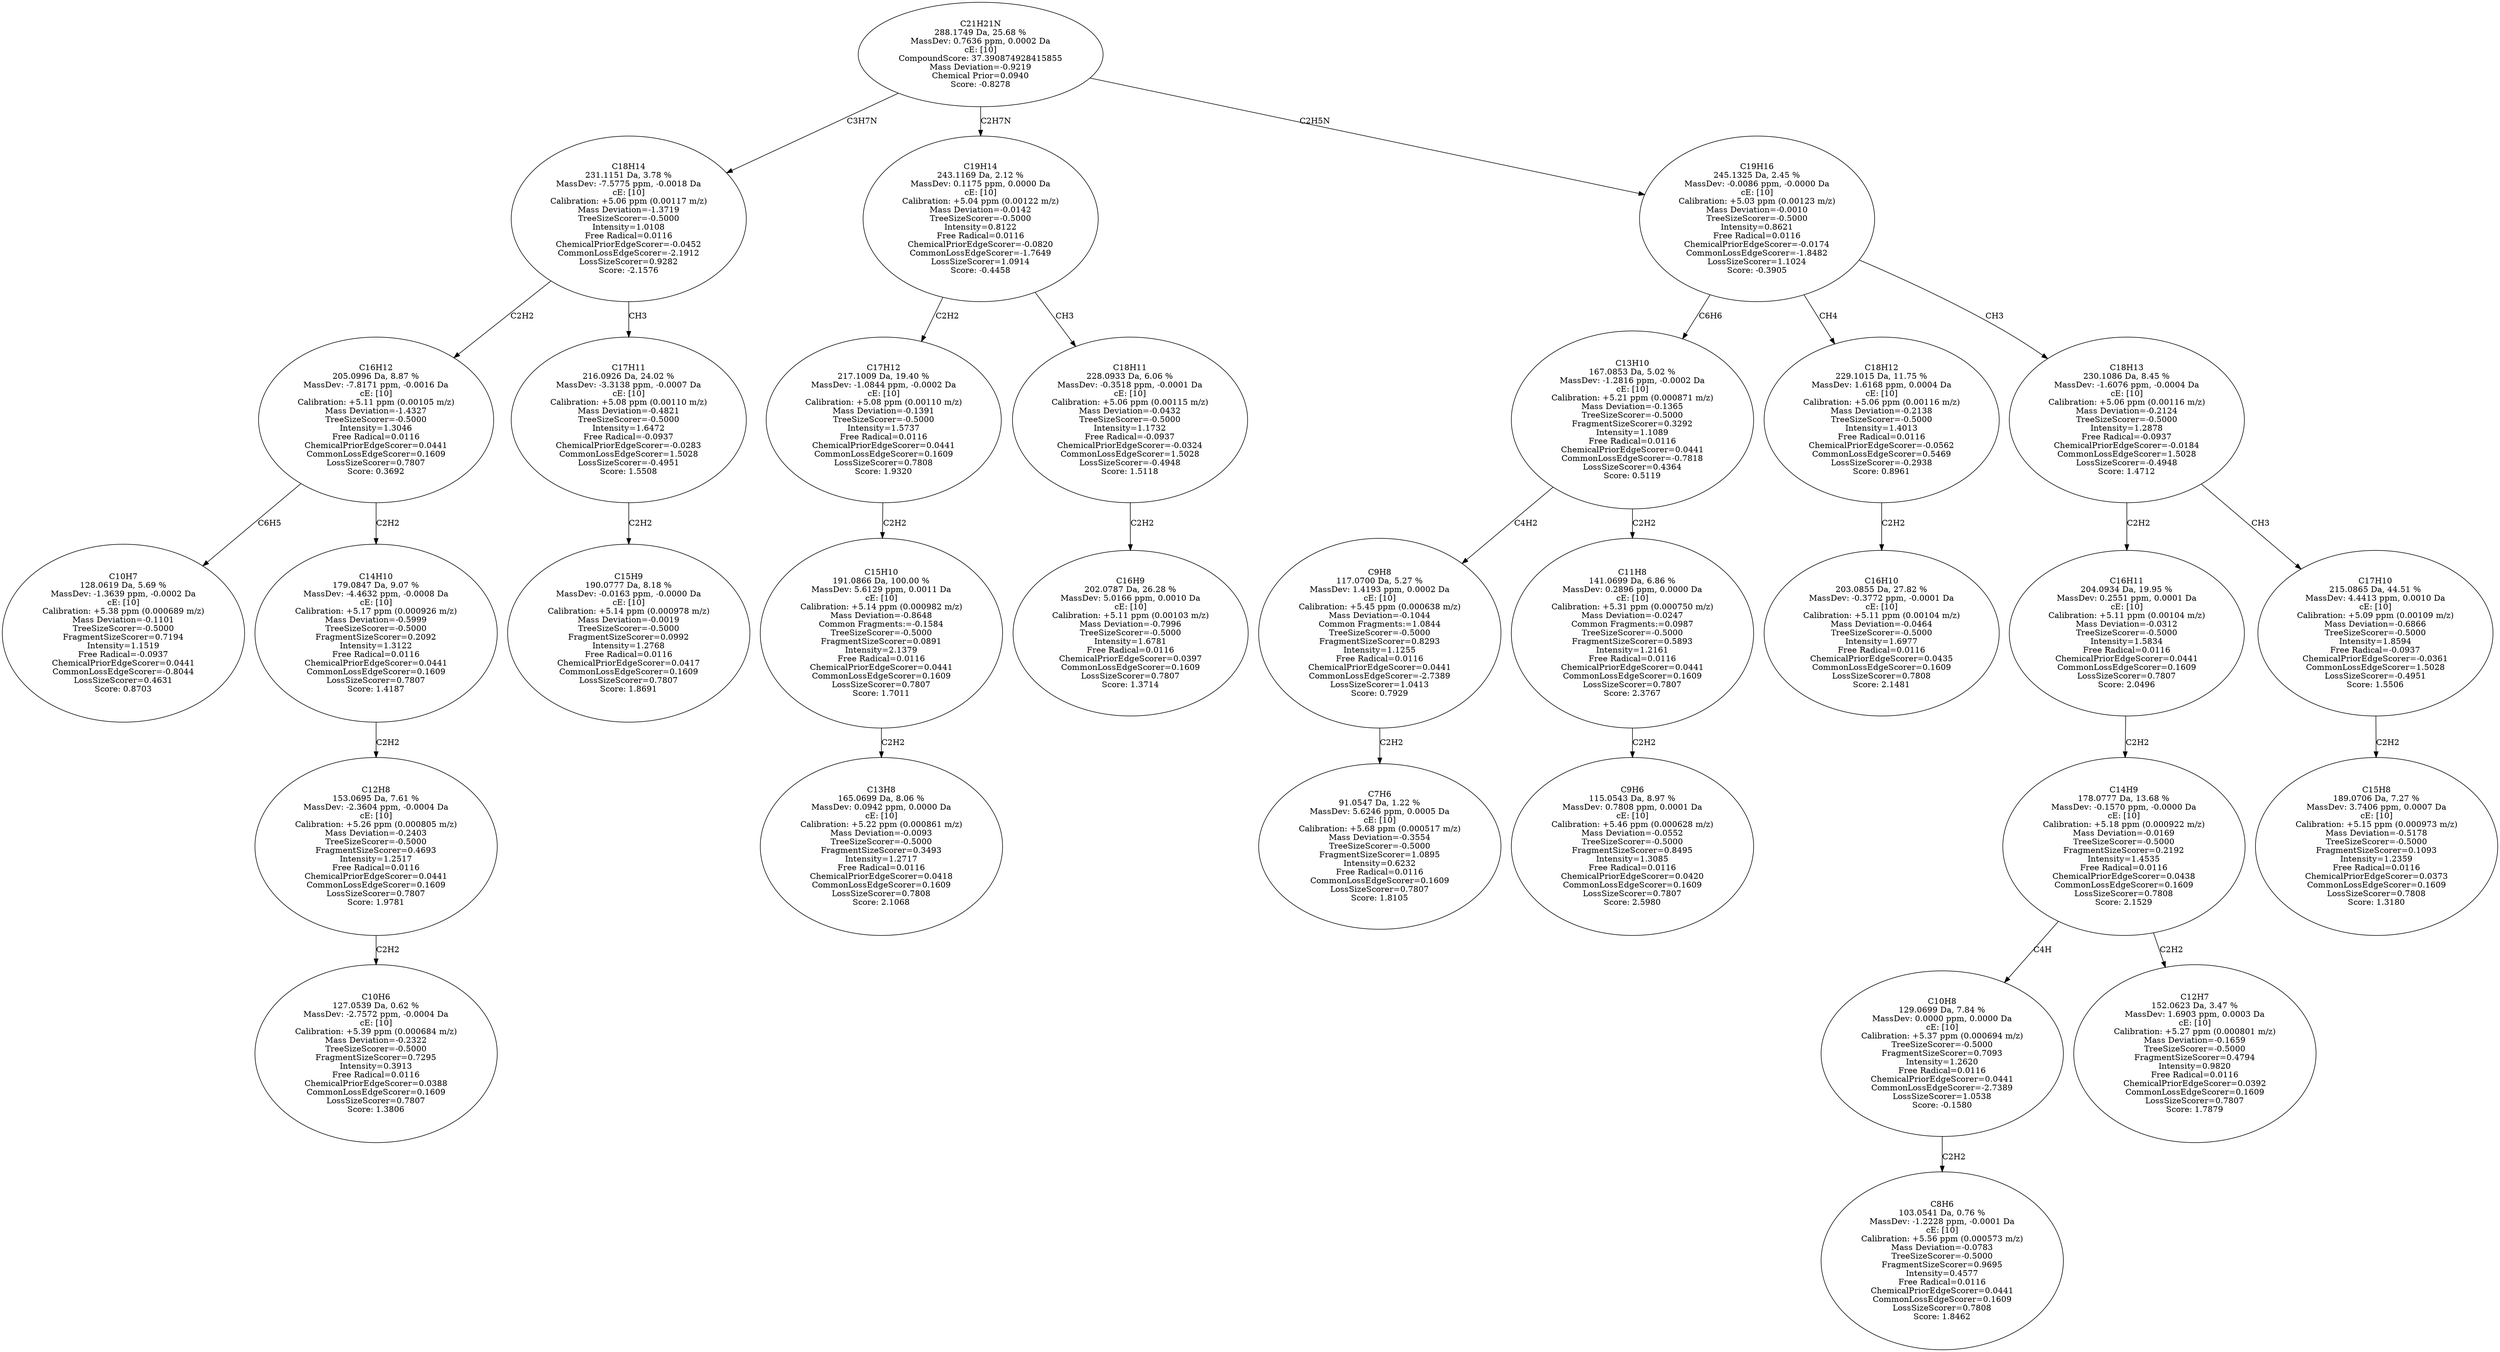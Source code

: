 strict digraph {
v1 [label="C10H7\n128.0619 Da, 5.69 %\nMassDev: -1.3639 ppm, -0.0002 Da\ncE: [10]\nCalibration: +5.38 ppm (0.000689 m/z)\nMass Deviation=-0.1101\nTreeSizeScorer=-0.5000\nFragmentSizeScorer=0.7194\nIntensity=1.1519\nFree Radical=-0.0937\nChemicalPriorEdgeScorer=0.0441\nCommonLossEdgeScorer=-0.8044\nLossSizeScorer=0.4631\nScore: 0.8703"];
v2 [label="C10H6\n127.0539 Da, 0.62 %\nMassDev: -2.7572 ppm, -0.0004 Da\ncE: [10]\nCalibration: +5.39 ppm (0.000684 m/z)\nMass Deviation=-0.2322\nTreeSizeScorer=-0.5000\nFragmentSizeScorer=0.7295\nIntensity=0.3913\nFree Radical=0.0116\nChemicalPriorEdgeScorer=0.0388\nCommonLossEdgeScorer=0.1609\nLossSizeScorer=0.7807\nScore: 1.3806"];
v3 [label="C12H8\n153.0695 Da, 7.61 %\nMassDev: -2.3604 ppm, -0.0004 Da\ncE: [10]\nCalibration: +5.26 ppm (0.000805 m/z)\nMass Deviation=-0.2403\nTreeSizeScorer=-0.5000\nFragmentSizeScorer=0.4693\nIntensity=1.2517\nFree Radical=0.0116\nChemicalPriorEdgeScorer=0.0441\nCommonLossEdgeScorer=0.1609\nLossSizeScorer=0.7807\nScore: 1.9781"];
v4 [label="C14H10\n179.0847 Da, 9.07 %\nMassDev: -4.4632 ppm, -0.0008 Da\ncE: [10]\nCalibration: +5.17 ppm (0.000926 m/z)\nMass Deviation=-0.5999\nTreeSizeScorer=-0.5000\nFragmentSizeScorer=0.2092\nIntensity=1.3122\nFree Radical=0.0116\nChemicalPriorEdgeScorer=0.0441\nCommonLossEdgeScorer=0.1609\nLossSizeScorer=0.7807\nScore: 1.4187"];
v5 [label="C16H12\n205.0996 Da, 8.87 %\nMassDev: -7.8171 ppm, -0.0016 Da\ncE: [10]\nCalibration: +5.11 ppm (0.00105 m/z)\nMass Deviation=-1.4327\nTreeSizeScorer=-0.5000\nIntensity=1.3046\nFree Radical=0.0116\nChemicalPriorEdgeScorer=0.0441\nCommonLossEdgeScorer=0.1609\nLossSizeScorer=0.7807\nScore: 0.3692"];
v6 [label="C15H9\n190.0777 Da, 8.18 %\nMassDev: -0.0163 ppm, -0.0000 Da\ncE: [10]\nCalibration: +5.14 ppm (0.000978 m/z)\nMass Deviation=-0.0019\nTreeSizeScorer=-0.5000\nFragmentSizeScorer=0.0992\nIntensity=1.2768\nFree Radical=0.0116\nChemicalPriorEdgeScorer=0.0417\nCommonLossEdgeScorer=0.1609\nLossSizeScorer=0.7807\nScore: 1.8691"];
v7 [label="C17H11\n216.0926 Da, 24.02 %\nMassDev: -3.3138 ppm, -0.0007 Da\ncE: [10]\nCalibration: +5.08 ppm (0.00110 m/z)\nMass Deviation=-0.4821\nTreeSizeScorer=-0.5000\nIntensity=1.6472\nFree Radical=-0.0937\nChemicalPriorEdgeScorer=-0.0283\nCommonLossEdgeScorer=1.5028\nLossSizeScorer=-0.4951\nScore: 1.5508"];
v8 [label="C18H14\n231.1151 Da, 3.78 %\nMassDev: -7.5775 ppm, -0.0018 Da\ncE: [10]\nCalibration: +5.06 ppm (0.00117 m/z)\nMass Deviation=-1.3719\nTreeSizeScorer=-0.5000\nIntensity=1.0108\nFree Radical=0.0116\nChemicalPriorEdgeScorer=-0.0452\nCommonLossEdgeScorer=-2.1912\nLossSizeScorer=0.9282\nScore: -2.1576"];
v9 [label="C13H8\n165.0699 Da, 8.06 %\nMassDev: 0.0942 ppm, 0.0000 Da\ncE: [10]\nCalibration: +5.22 ppm (0.000861 m/z)\nMass Deviation=-0.0093\nTreeSizeScorer=-0.5000\nFragmentSizeScorer=0.3493\nIntensity=1.2717\nFree Radical=0.0116\nChemicalPriorEdgeScorer=0.0418\nCommonLossEdgeScorer=0.1609\nLossSizeScorer=0.7808\nScore: 2.1068"];
v10 [label="C15H10\n191.0866 Da, 100.00 %\nMassDev: 5.6129 ppm, 0.0011 Da\ncE: [10]\nCalibration: +5.14 ppm (0.000982 m/z)\nMass Deviation=-0.8648\nCommon Fragments:=-0.1584\nTreeSizeScorer=-0.5000\nFragmentSizeScorer=0.0891\nIntensity=2.1379\nFree Radical=0.0116\nChemicalPriorEdgeScorer=0.0441\nCommonLossEdgeScorer=0.1609\nLossSizeScorer=0.7807\nScore: 1.7011"];
v11 [label="C17H12\n217.1009 Da, 19.40 %\nMassDev: -1.0844 ppm, -0.0002 Da\ncE: [10]\nCalibration: +5.08 ppm (0.00110 m/z)\nMass Deviation=-0.1391\nTreeSizeScorer=-0.5000\nIntensity=1.5737\nFree Radical=0.0116\nChemicalPriorEdgeScorer=0.0441\nCommonLossEdgeScorer=0.1609\nLossSizeScorer=0.7808\nScore: 1.9320"];
v12 [label="C16H9\n202.0787 Da, 26.28 %\nMassDev: 5.0166 ppm, 0.0010 Da\ncE: [10]\nCalibration: +5.11 ppm (0.00103 m/z)\nMass Deviation=-0.7996\nTreeSizeScorer=-0.5000\nIntensity=1.6781\nFree Radical=0.0116\nChemicalPriorEdgeScorer=0.0397\nCommonLossEdgeScorer=0.1609\nLossSizeScorer=0.7807\nScore: 1.3714"];
v13 [label="C18H11\n228.0933 Da, 6.06 %\nMassDev: -0.3518 ppm, -0.0001 Da\ncE: [10]\nCalibration: +5.06 ppm (0.00115 m/z)\nMass Deviation=-0.0432\nTreeSizeScorer=-0.5000\nIntensity=1.1732\nFree Radical=-0.0937\nChemicalPriorEdgeScorer=-0.0324\nCommonLossEdgeScorer=1.5028\nLossSizeScorer=-0.4948\nScore: 1.5118"];
v14 [label="C19H14\n243.1169 Da, 2.12 %\nMassDev: 0.1175 ppm, 0.0000 Da\ncE: [10]\nCalibration: +5.04 ppm (0.00122 m/z)\nMass Deviation=-0.0142\nTreeSizeScorer=-0.5000\nIntensity=0.8122\nFree Radical=0.0116\nChemicalPriorEdgeScorer=-0.0820\nCommonLossEdgeScorer=-1.7649\nLossSizeScorer=1.0914\nScore: -0.4458"];
v15 [label="C7H6\n91.0547 Da, 1.22 %\nMassDev: 5.6246 ppm, 0.0005 Da\ncE: [10]\nCalibration: +5.68 ppm (0.000517 m/z)\nMass Deviation=-0.3554\nTreeSizeScorer=-0.5000\nFragmentSizeScorer=1.0895\nIntensity=0.6232\nFree Radical=0.0116\nCommonLossEdgeScorer=0.1609\nLossSizeScorer=0.7807\nScore: 1.8105"];
v16 [label="C9H8\n117.0700 Da, 5.27 %\nMassDev: 1.4193 ppm, 0.0002 Da\ncE: [10]\nCalibration: +5.45 ppm (0.000638 m/z)\nMass Deviation=-0.1044\nCommon Fragments:=1.0844\nTreeSizeScorer=-0.5000\nFragmentSizeScorer=0.8293\nIntensity=1.1255\nFree Radical=0.0116\nChemicalPriorEdgeScorer=0.0441\nCommonLossEdgeScorer=-2.7389\nLossSizeScorer=1.0413\nScore: 0.7929"];
v17 [label="C9H6\n115.0543 Da, 8.97 %\nMassDev: 0.7808 ppm, 0.0001 Da\ncE: [10]\nCalibration: +5.46 ppm (0.000628 m/z)\nMass Deviation=-0.0552\nTreeSizeScorer=-0.5000\nFragmentSizeScorer=0.8495\nIntensity=1.3085\nFree Radical=0.0116\nChemicalPriorEdgeScorer=0.0420\nCommonLossEdgeScorer=0.1609\nLossSizeScorer=0.7807\nScore: 2.5980"];
v18 [label="C11H8\n141.0699 Da, 6.86 %\nMassDev: 0.2896 ppm, 0.0000 Da\ncE: [10]\nCalibration: +5.31 ppm (0.000750 m/z)\nMass Deviation=-0.0247\nCommon Fragments:=0.0987\nTreeSizeScorer=-0.5000\nFragmentSizeScorer=0.5893\nIntensity=1.2161\nFree Radical=0.0116\nChemicalPriorEdgeScorer=0.0441\nCommonLossEdgeScorer=0.1609\nLossSizeScorer=0.7807\nScore: 2.3767"];
v19 [label="C13H10\n167.0853 Da, 5.02 %\nMassDev: -1.2816 ppm, -0.0002 Da\ncE: [10]\nCalibration: +5.21 ppm (0.000871 m/z)\nMass Deviation=-0.1365\nTreeSizeScorer=-0.5000\nFragmentSizeScorer=0.3292\nIntensity=1.1089\nFree Radical=0.0116\nChemicalPriorEdgeScorer=0.0441\nCommonLossEdgeScorer=-0.7818\nLossSizeScorer=0.4364\nScore: 0.5119"];
v20 [label="C16H10\n203.0855 Da, 27.82 %\nMassDev: -0.3772 ppm, -0.0001 Da\ncE: [10]\nCalibration: +5.11 ppm (0.00104 m/z)\nMass Deviation=-0.0464\nTreeSizeScorer=-0.5000\nIntensity=1.6977\nFree Radical=0.0116\nChemicalPriorEdgeScorer=0.0435\nCommonLossEdgeScorer=0.1609\nLossSizeScorer=0.7808\nScore: 2.1481"];
v21 [label="C18H12\n229.1015 Da, 11.75 %\nMassDev: 1.6168 ppm, 0.0004 Da\ncE: [10]\nCalibration: +5.06 ppm (0.00116 m/z)\nMass Deviation=-0.2138\nTreeSizeScorer=-0.5000\nIntensity=1.4013\nFree Radical=0.0116\nChemicalPriorEdgeScorer=-0.0562\nCommonLossEdgeScorer=0.5469\nLossSizeScorer=-0.2938\nScore: 0.8961"];
v22 [label="C8H6\n103.0541 Da, 0.76 %\nMassDev: -1.2228 ppm, -0.0001 Da\ncE: [10]\nCalibration: +5.56 ppm (0.000573 m/z)\nMass Deviation=-0.0783\nTreeSizeScorer=-0.5000\nFragmentSizeScorer=0.9695\nIntensity=0.4577\nFree Radical=0.0116\nChemicalPriorEdgeScorer=0.0441\nCommonLossEdgeScorer=0.1609\nLossSizeScorer=0.7808\nScore: 1.8462"];
v23 [label="C10H8\n129.0699 Da, 7.84 %\nMassDev: 0.0000 ppm, 0.0000 Da\ncE: [10]\nCalibration: +5.37 ppm (0.000694 m/z)\nTreeSizeScorer=-0.5000\nFragmentSizeScorer=0.7093\nIntensity=1.2620\nFree Radical=0.0116\nChemicalPriorEdgeScorer=0.0441\nCommonLossEdgeScorer=-2.7389\nLossSizeScorer=1.0538\nScore: -0.1580"];
v24 [label="C12H7\n152.0623 Da, 3.47 %\nMassDev: 1.6903 ppm, 0.0003 Da\ncE: [10]\nCalibration: +5.27 ppm (0.000801 m/z)\nMass Deviation=-0.1659\nTreeSizeScorer=-0.5000\nFragmentSizeScorer=0.4794\nIntensity=0.9820\nFree Radical=0.0116\nChemicalPriorEdgeScorer=0.0392\nCommonLossEdgeScorer=0.1609\nLossSizeScorer=0.7807\nScore: 1.7879"];
v25 [label="C14H9\n178.0777 Da, 13.68 %\nMassDev: -0.1570 ppm, -0.0000 Da\ncE: [10]\nCalibration: +5.18 ppm (0.000922 m/z)\nMass Deviation=-0.0169\nTreeSizeScorer=-0.5000\nFragmentSizeScorer=0.2192\nIntensity=1.4535\nFree Radical=0.0116\nChemicalPriorEdgeScorer=0.0438\nCommonLossEdgeScorer=0.1609\nLossSizeScorer=0.7808\nScore: 2.1529"];
v26 [label="C16H11\n204.0934 Da, 19.95 %\nMassDev: 0.2551 ppm, 0.0001 Da\ncE: [10]\nCalibration: +5.11 ppm (0.00104 m/z)\nMass Deviation=-0.0312\nTreeSizeScorer=-0.5000\nIntensity=1.5834\nFree Radical=0.0116\nChemicalPriorEdgeScorer=0.0441\nCommonLossEdgeScorer=0.1609\nLossSizeScorer=0.7807\nScore: 2.0496"];
v27 [label="C15H8\n189.0706 Da, 7.27 %\nMassDev: 3.7406 ppm, 0.0007 Da\ncE: [10]\nCalibration: +5.15 ppm (0.000973 m/z)\nMass Deviation=-0.5178\nTreeSizeScorer=-0.5000\nFragmentSizeScorer=0.1093\nIntensity=1.2359\nFree Radical=0.0116\nChemicalPriorEdgeScorer=0.0373\nCommonLossEdgeScorer=0.1609\nLossSizeScorer=0.7808\nScore: 1.3180"];
v28 [label="C17H10\n215.0865 Da, 44.51 %\nMassDev: 4.4413 ppm, 0.0010 Da\ncE: [10]\nCalibration: +5.09 ppm (0.00109 m/z)\nMass Deviation=-0.6866\nTreeSizeScorer=-0.5000\nIntensity=1.8594\nFree Radical=-0.0937\nChemicalPriorEdgeScorer=-0.0361\nCommonLossEdgeScorer=1.5028\nLossSizeScorer=-0.4951\nScore: 1.5506"];
v29 [label="C18H13\n230.1086 Da, 8.45 %\nMassDev: -1.6076 ppm, -0.0004 Da\ncE: [10]\nCalibration: +5.06 ppm (0.00116 m/z)\nMass Deviation=-0.2124\nTreeSizeScorer=-0.5000\nIntensity=1.2878\nFree Radical=-0.0937\nChemicalPriorEdgeScorer=-0.0184\nCommonLossEdgeScorer=1.5028\nLossSizeScorer=-0.4948\nScore: 1.4712"];
v30 [label="C19H16\n245.1325 Da, 2.45 %\nMassDev: -0.0086 ppm, -0.0000 Da\ncE: [10]\nCalibration: +5.03 ppm (0.00123 m/z)\nMass Deviation=-0.0010\nTreeSizeScorer=-0.5000\nIntensity=0.8621\nFree Radical=0.0116\nChemicalPriorEdgeScorer=-0.0174\nCommonLossEdgeScorer=-1.8482\nLossSizeScorer=1.1024\nScore: -0.3905"];
v31 [label="C21H21N\n288.1749 Da, 25.68 %\nMassDev: 0.7636 ppm, 0.0002 Da\ncE: [10]\nCompoundScore: 37.390874928415855\nMass Deviation=-0.9219\nChemical Prior=0.0940\nScore: -0.8278"];
v5 -> v1 [label="C6H5"];
v3 -> v2 [label="C2H2"];
v4 -> v3 [label="C2H2"];
v5 -> v4 [label="C2H2"];
v8 -> v5 [label="C2H2"];
v7 -> v6 [label="C2H2"];
v8 -> v7 [label="CH3"];
v31 -> v8 [label="C3H7N"];
v10 -> v9 [label="C2H2"];
v11 -> v10 [label="C2H2"];
v14 -> v11 [label="C2H2"];
v13 -> v12 [label="C2H2"];
v14 -> v13 [label="CH3"];
v31 -> v14 [label="C2H7N"];
v16 -> v15 [label="C2H2"];
v19 -> v16 [label="C4H2"];
v18 -> v17 [label="C2H2"];
v19 -> v18 [label="C2H2"];
v30 -> v19 [label="C6H6"];
v21 -> v20 [label="C2H2"];
v30 -> v21 [label="CH4"];
v23 -> v22 [label="C2H2"];
v25 -> v23 [label="C4H"];
v25 -> v24 [label="C2H2"];
v26 -> v25 [label="C2H2"];
v29 -> v26 [label="C2H2"];
v28 -> v27 [label="C2H2"];
v29 -> v28 [label="CH3"];
v30 -> v29 [label="CH3"];
v31 -> v30 [label="C2H5N"];
}